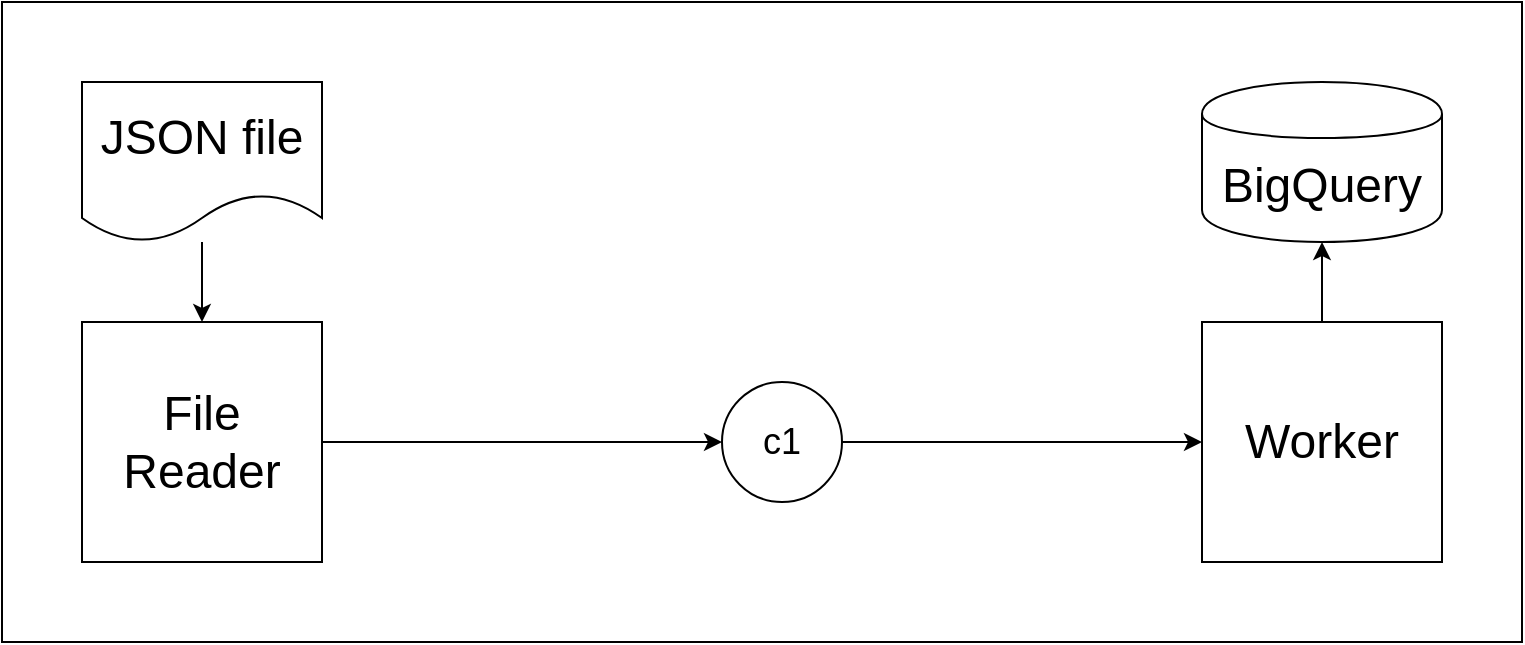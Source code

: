 <mxfile version="12.8.1" type="device"><diagram id="prtHgNgQTEPvFCAcTncT" name="Page-1"><mxGraphModel dx="1408" dy="787" grid="1" gridSize="10" guides="1" tooltips="1" connect="1" arrows="1" fold="1" page="1" pageScale="1" pageWidth="827" pageHeight="1169" math="0" shadow="0"><root><mxCell id="0"/><mxCell id="1" parent="0"/><mxCell id="nRqfQreys0gFyE1YSMqx-12" value="" style="rounded=0;whiteSpace=wrap;html=1;" vertex="1" parent="1"><mxGeometry x="40" y="80" width="760" height="320" as="geometry"/></mxCell><mxCell id="nRqfQreys0gFyE1YSMqx-1" value="&lt;font style=&quot;font-size: 24px&quot;&gt;File Reader&lt;/font&gt;" style="whiteSpace=wrap;html=1;aspect=fixed;" vertex="1" parent="1"><mxGeometry x="80" y="240" width="120" height="120" as="geometry"/></mxCell><mxCell id="nRqfQreys0gFyE1YSMqx-2" value="&lt;font style=&quot;font-size: 18px&quot;&gt;c1&lt;/font&gt;" style="ellipse;whiteSpace=wrap;html=1;aspect=fixed;" vertex="1" parent="1"><mxGeometry x="400" y="270" width="60" height="60" as="geometry"/></mxCell><mxCell id="nRqfQreys0gFyE1YSMqx-3" value="&lt;font style=&quot;font-size: 24px&quot;&gt;Worker&lt;/font&gt;" style="whiteSpace=wrap;html=1;aspect=fixed;" vertex="1" parent="1"><mxGeometry x="640" y="240" width="120" height="120" as="geometry"/></mxCell><mxCell id="nRqfQreys0gFyE1YSMqx-4" value="&lt;font style=&quot;font-size: 24px&quot;&gt;JSON file&lt;/font&gt;" style="shape=document;whiteSpace=wrap;html=1;boundedLbl=1;" vertex="1" parent="1"><mxGeometry x="80" y="120" width="120" height="80" as="geometry"/></mxCell><mxCell id="nRqfQreys0gFyE1YSMqx-7" value="&lt;font style=&quot;font-size: 24px&quot;&gt;BigQuery&lt;/font&gt;" style="shape=cylinder;whiteSpace=wrap;html=1;boundedLbl=1;backgroundOutline=1;" vertex="1" parent="1"><mxGeometry x="640" y="120" width="120" height="80" as="geometry"/></mxCell><mxCell id="nRqfQreys0gFyE1YSMqx-8" value="" style="endArrow=classic;html=1;entryX=0.5;entryY=0;entryDx=0;entryDy=0;" edge="1" parent="1" source="nRqfQreys0gFyE1YSMqx-4" target="nRqfQreys0gFyE1YSMqx-1"><mxGeometry width="50" height="50" relative="1" as="geometry"><mxPoint x="390" y="420" as="sourcePoint"/><mxPoint x="440" y="370" as="targetPoint"/></mxGeometry></mxCell><mxCell id="nRqfQreys0gFyE1YSMqx-9" value="" style="endArrow=classic;html=1;exitX=1;exitY=0.5;exitDx=0;exitDy=0;entryX=0;entryY=0.5;entryDx=0;entryDy=0;" edge="1" parent="1" source="nRqfQreys0gFyE1YSMqx-1" target="nRqfQreys0gFyE1YSMqx-2"><mxGeometry width="50" height="50" relative="1" as="geometry"><mxPoint x="390" y="420" as="sourcePoint"/><mxPoint x="440" y="370" as="targetPoint"/></mxGeometry></mxCell><mxCell id="nRqfQreys0gFyE1YSMqx-10" value="" style="endArrow=classic;html=1;exitX=1;exitY=0.5;exitDx=0;exitDy=0;entryX=0;entryY=0.5;entryDx=0;entryDy=0;" edge="1" parent="1" source="nRqfQreys0gFyE1YSMqx-2" target="nRqfQreys0gFyE1YSMqx-3"><mxGeometry width="50" height="50" relative="1" as="geometry"><mxPoint x="390" y="420" as="sourcePoint"/><mxPoint x="440" y="370" as="targetPoint"/></mxGeometry></mxCell><mxCell id="nRqfQreys0gFyE1YSMqx-11" value="" style="endArrow=classic;html=1;exitX=0.5;exitY=0;exitDx=0;exitDy=0;entryX=0.5;entryY=1;entryDx=0;entryDy=0;" edge="1" parent="1" source="nRqfQreys0gFyE1YSMqx-3" target="nRqfQreys0gFyE1YSMqx-7"><mxGeometry width="50" height="50" relative="1" as="geometry"><mxPoint x="390" y="420" as="sourcePoint"/><mxPoint x="440" y="370" as="targetPoint"/></mxGeometry></mxCell></root></mxGraphModel></diagram></mxfile>